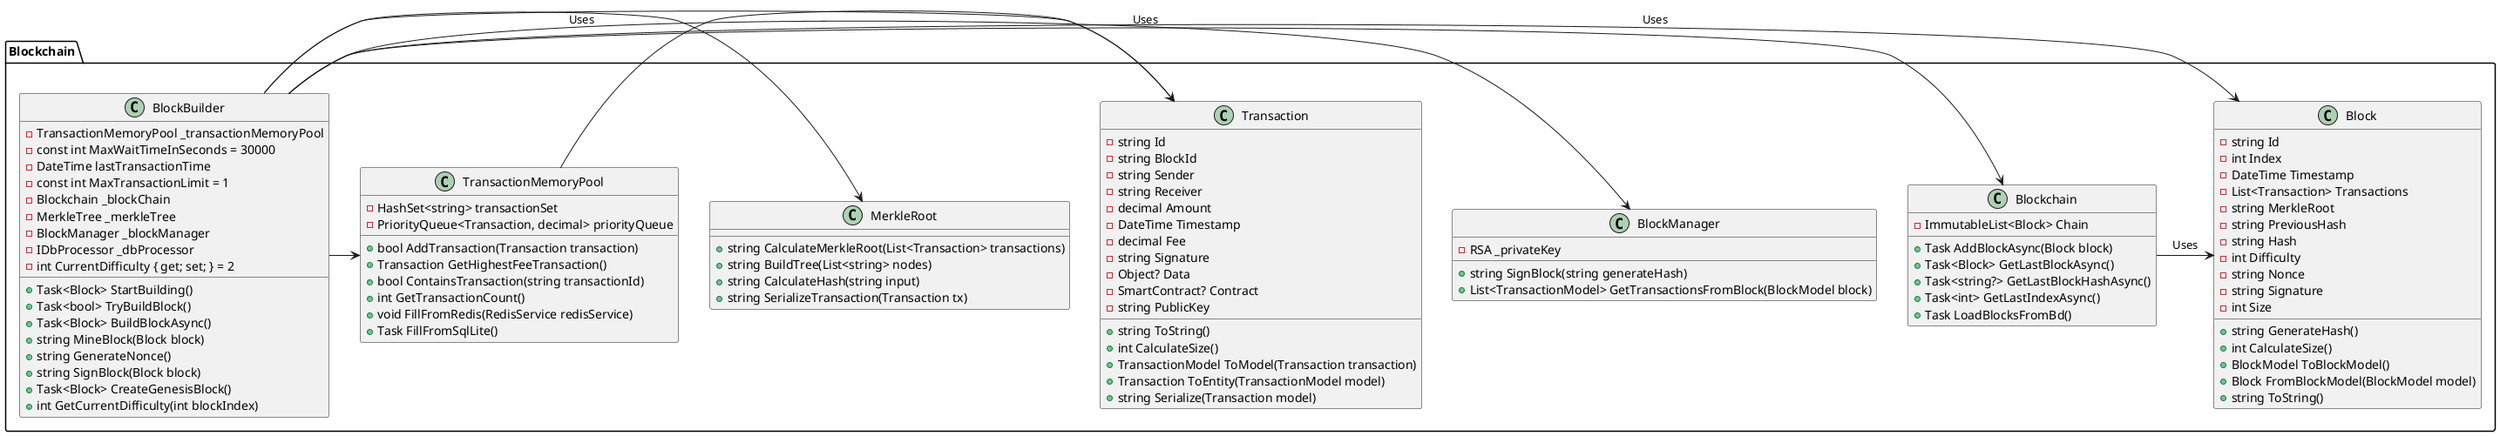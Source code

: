 @startuml Blockchain
    package "Blockchain" {
        class Blockchain {
            - ImmutableList<Block> Chain
            + Task AddBlockAsync(Block block)
            + Task<Block> GetLastBlockAsync()
            + Task<string?> GetLastBlockHashAsync()
            + Task<int> GetLastIndexAsync()
            + Task LoadBlocksFromBd()
        }
        
        class Block {
            - string Id
            - int Index
            - DateTime Timestamp
            - List<Transaction> Transactions
            - string MerkleRoot
            - string PreviousHash
            - string Hash
            - int Difficulty
            - string Nonce
            - string Signature 
            - int Size
            + string GenerateHash()
            + int CalculateSize()
            + BlockModel ToBlockModel()
            + Block FromBlockModel(BlockModel model)
            + string ToString()
          
        }
        
        class BlockBuilder {
            - TransactionMemoryPool _transactionMemoryPool
            - const int MaxWaitTimeInSeconds = 30000
            - DateTime lastTransactionTime
            - const int MaxTransactionLimit = 1
            - Blockchain _blockChain
            - MerkleTree _merkleTree
            - BlockManager _blockManager
            - IDbProcessor _dbProcessor
            - int CurrentDifficulty { get; set; } = 2
            + Task<Block> StartBuilding()
            + Task<bool> TryBuildBlock()
            + Task<Block> BuildBlockAsync()
            + string MineBlock(Block block)
            + string GenerateNonce()
            + string SignBlock(Block block)
            + Task<Block> CreateGenesisBlock()
            + int GetCurrentDifficulty(int blockIndex)
        }
        
        class BlockManager {
            - RSA _privateKey
            + string SignBlock(string generateHash)
            + List<TransactionModel> GetTransactionsFromBlock(BlockModel block)
        }
        
        class Transaction {
            - string Id
            - string BlockId
            - string Sender
            - string Receiver
            - decimal Amount
            - DateTime Timestamp
            - decimal Fee 
            - string Signature
            - Object? Data
            - SmartContract? Contract 
            - string PublicKey
            + string ToString()
            + int CalculateSize()
            + TransactionModel ToModel(Transaction transaction)
            + Transaction ToEntity(TransactionModel model)
            + string Serialize(Transaction model)
        }
        
        class MerkleRoot {
            + string CalculateMerkleRoot(List<Transaction> transactions)
            + string BuildTree(List<string> nodes)
            + string CalculateHash(string input)
            + string SerializeTransaction(Transaction tx)
        }
        
        class TransactionMemoryPool {
            - HashSet<string> transactionSet
            - PriorityQueue<Transaction, decimal> priorityQueue
            + bool AddTransaction(Transaction transaction)
            + Transaction GetHighestFeeTransaction()
            + bool ContainsTransaction(string transactionId)
            + int GetTransactionCount()
            + void FillFromRedis(RedisService redisService)
            + Task FillFromSqlLite()
        }
        
        BlockBuilder -> Blockchain : Uses
        Blockchain -> Block : Uses
        BlockBuilder -> Block : Uses
        BlockBuilder -> BlockManager : Uses
        BlockBuilder -> Transaction
        BlockBuilder -> MerkleRoot
        BlockBuilder -> TransactionMemoryPool
        
        TransactionMemoryPool -> Transaction
    }
@enduml